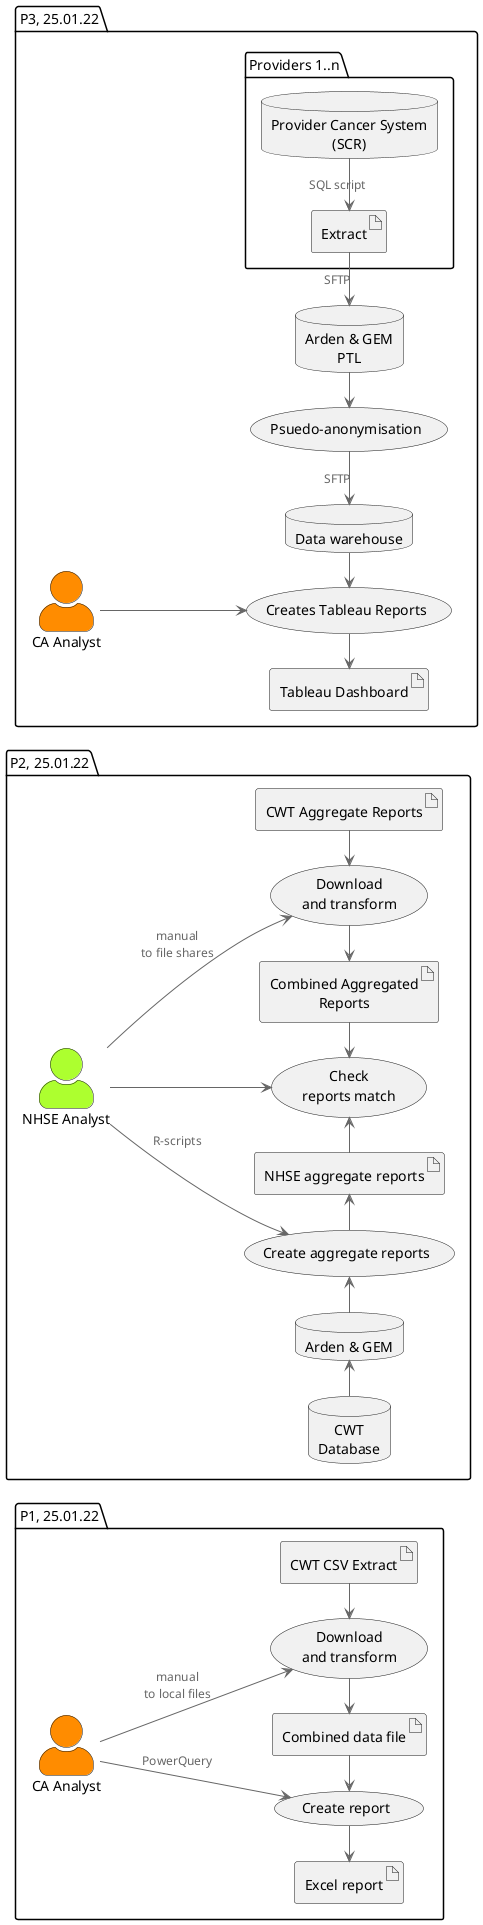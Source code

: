 @startuml
!include <C4/C4_Container>

left to right direction

HIDE_STEREOTYPE()
SHOW_PERSON_PORTRAIT()

package "P1, 25.01.22" {
artifact "CWT CSV Extract" as csv
actor "CA Analyst" as ca #DarkOrange
usecase "Download\nand transform" as md
artifact "Combined data file" as cdf
usecase "Create report" as cr
artifact "Excel report" as ss

ss <- cr
cr <- cdf
cdf <- md
md <- csv
ca --> md : manual\nto local files
ca --> cr : PowerQuery

}

package "P2, 25.01.22" {

database "CWT\nDatabase" as db
database "Arden & GEM" as agm
usecase "Download\nand transform" as md2
artifact "Combined Aggregated Reports" as cdf2
usecase "Create aggregate reports" as car
artifact "NHSE aggregate reports" as rpt2
usecase "Check\nreports match" as chk
artifact "CWT Aggregate Reports" as rpt1
actor "NHSE Analyst" as na #GreenYellow

db -> agm
agm -> car
car -> rpt2
rpt2 -> chk
chk <- cdf2
cdf2 <- md2
md2 <- rpt1

na --> md2 : manual\nto file shares
na --> car : R-scripts
na --> chk

}

package "P3, 25.01.22" {

package "Providers 1..n" {
database "Provider Cancer System\n(SCR)" as db1
artifact "Extract" as ex1
}

actor "CA Analyst" as ca2 #DarkOrange
usecase "Creates Tableau Reports" as ctr

database "Arden & GEM\nPTL" as ptl
usecase "Psuedo-anonymisation" as pan 
database "Data warehouse" as dwh2

artifact "Tableau Dashboard" as tdb 

tdb <- ctr
ctr <- dwh2
dwh2 <- pan : SFTP
pan <- ptl
ptl <- ex1 : SFTP
ex1 <- db1 : SQL script

ca2 --> ctr

}
@enduml